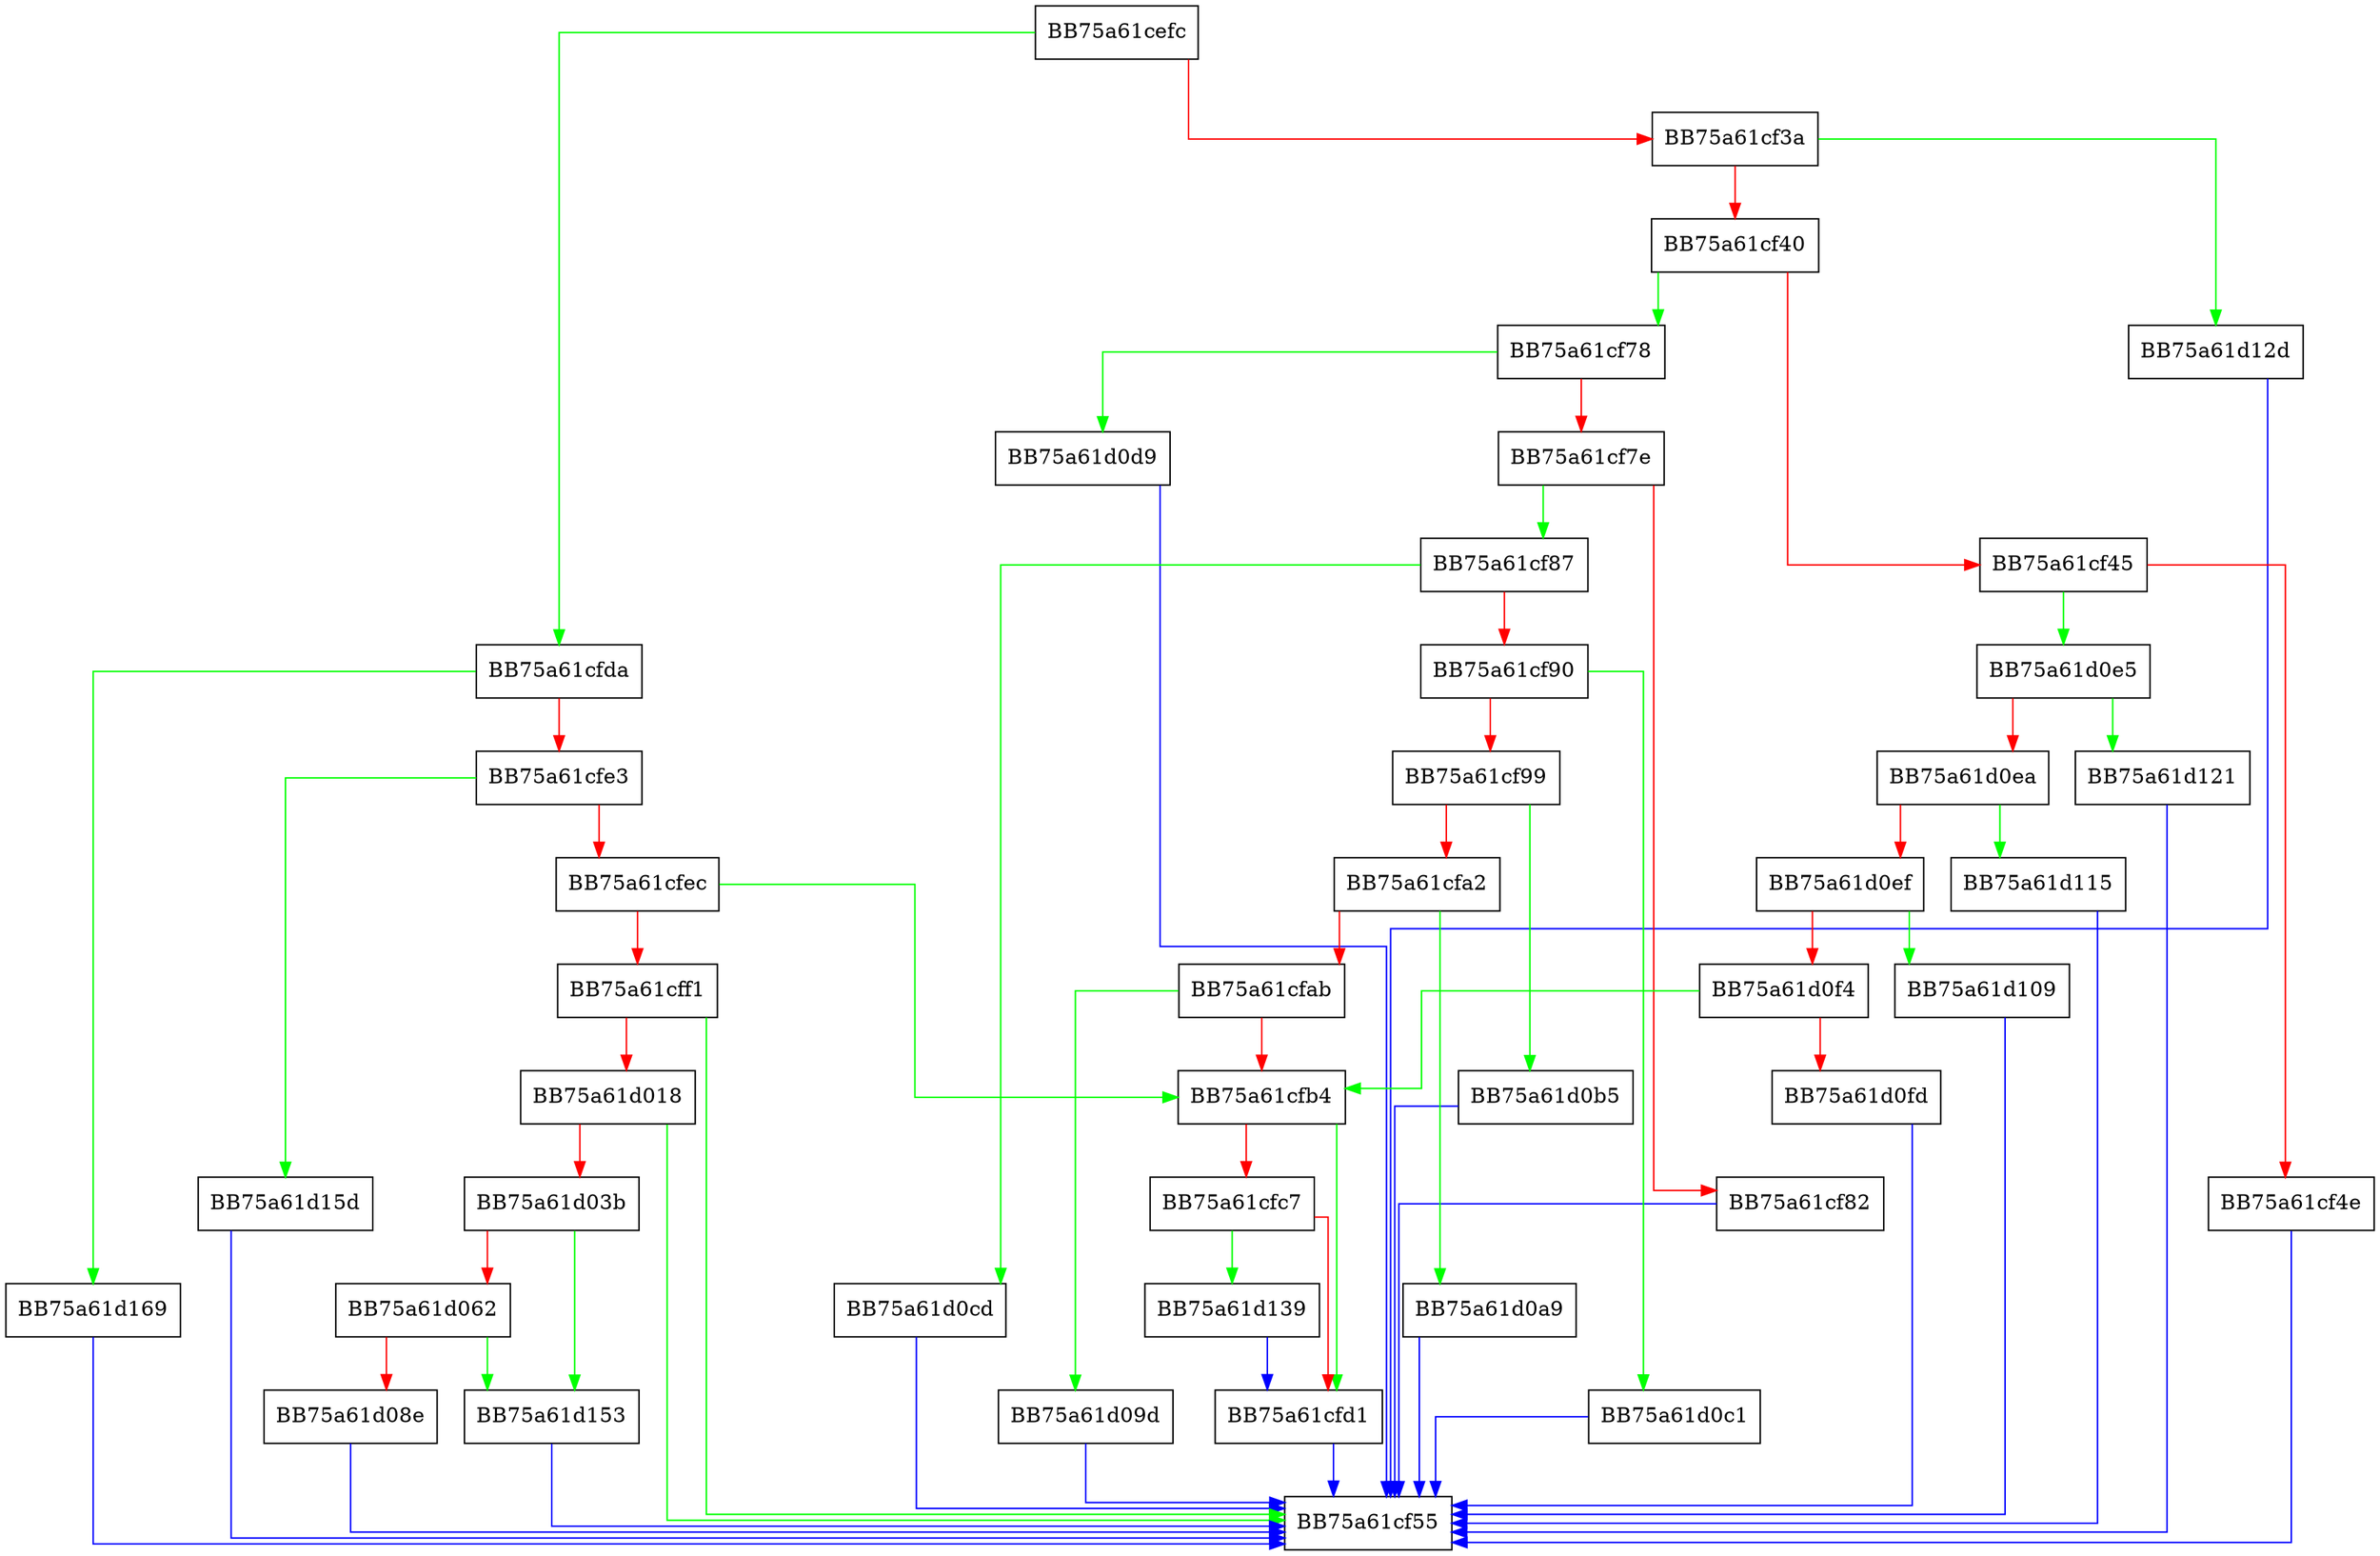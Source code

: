 digraph ResolveCompressionMethod {
  node [shape="box"];
  graph [splines=ortho];
  BB75a61cefc -> BB75a61cfda [color="green"];
  BB75a61cefc -> BB75a61cf3a [color="red"];
  BB75a61cf3a -> BB75a61d12d [color="green"];
  BB75a61cf3a -> BB75a61cf40 [color="red"];
  BB75a61cf40 -> BB75a61cf78 [color="green"];
  BB75a61cf40 -> BB75a61cf45 [color="red"];
  BB75a61cf45 -> BB75a61d0e5 [color="green"];
  BB75a61cf45 -> BB75a61cf4e [color="red"];
  BB75a61cf4e -> BB75a61cf55 [color="blue"];
  BB75a61cf78 -> BB75a61d0d9 [color="green"];
  BB75a61cf78 -> BB75a61cf7e [color="red"];
  BB75a61cf7e -> BB75a61cf87 [color="green"];
  BB75a61cf7e -> BB75a61cf82 [color="red"];
  BB75a61cf82 -> BB75a61cf55 [color="blue"];
  BB75a61cf87 -> BB75a61d0cd [color="green"];
  BB75a61cf87 -> BB75a61cf90 [color="red"];
  BB75a61cf90 -> BB75a61d0c1 [color="green"];
  BB75a61cf90 -> BB75a61cf99 [color="red"];
  BB75a61cf99 -> BB75a61d0b5 [color="green"];
  BB75a61cf99 -> BB75a61cfa2 [color="red"];
  BB75a61cfa2 -> BB75a61d0a9 [color="green"];
  BB75a61cfa2 -> BB75a61cfab [color="red"];
  BB75a61cfab -> BB75a61d09d [color="green"];
  BB75a61cfab -> BB75a61cfb4 [color="red"];
  BB75a61cfb4 -> BB75a61cfd1 [color="green"];
  BB75a61cfb4 -> BB75a61cfc7 [color="red"];
  BB75a61cfc7 -> BB75a61d139 [color="green"];
  BB75a61cfc7 -> BB75a61cfd1 [color="red"];
  BB75a61cfd1 -> BB75a61cf55 [color="blue"];
  BB75a61cfda -> BB75a61d169 [color="green"];
  BB75a61cfda -> BB75a61cfe3 [color="red"];
  BB75a61cfe3 -> BB75a61d15d [color="green"];
  BB75a61cfe3 -> BB75a61cfec [color="red"];
  BB75a61cfec -> BB75a61cfb4 [color="green"];
  BB75a61cfec -> BB75a61cff1 [color="red"];
  BB75a61cff1 -> BB75a61cf55 [color="green"];
  BB75a61cff1 -> BB75a61d018 [color="red"];
  BB75a61d018 -> BB75a61cf55 [color="green"];
  BB75a61d018 -> BB75a61d03b [color="red"];
  BB75a61d03b -> BB75a61d153 [color="green"];
  BB75a61d03b -> BB75a61d062 [color="red"];
  BB75a61d062 -> BB75a61d153 [color="green"];
  BB75a61d062 -> BB75a61d08e [color="red"];
  BB75a61d08e -> BB75a61cf55 [color="blue"];
  BB75a61d09d -> BB75a61cf55 [color="blue"];
  BB75a61d0a9 -> BB75a61cf55 [color="blue"];
  BB75a61d0b5 -> BB75a61cf55 [color="blue"];
  BB75a61d0c1 -> BB75a61cf55 [color="blue"];
  BB75a61d0cd -> BB75a61cf55 [color="blue"];
  BB75a61d0d9 -> BB75a61cf55 [color="blue"];
  BB75a61d0e5 -> BB75a61d121 [color="green"];
  BB75a61d0e5 -> BB75a61d0ea [color="red"];
  BB75a61d0ea -> BB75a61d115 [color="green"];
  BB75a61d0ea -> BB75a61d0ef [color="red"];
  BB75a61d0ef -> BB75a61d109 [color="green"];
  BB75a61d0ef -> BB75a61d0f4 [color="red"];
  BB75a61d0f4 -> BB75a61cfb4 [color="green"];
  BB75a61d0f4 -> BB75a61d0fd [color="red"];
  BB75a61d0fd -> BB75a61cf55 [color="blue"];
  BB75a61d109 -> BB75a61cf55 [color="blue"];
  BB75a61d115 -> BB75a61cf55 [color="blue"];
  BB75a61d121 -> BB75a61cf55 [color="blue"];
  BB75a61d12d -> BB75a61cf55 [color="blue"];
  BB75a61d139 -> BB75a61cfd1 [color="blue"];
  BB75a61d153 -> BB75a61cf55 [color="blue"];
  BB75a61d15d -> BB75a61cf55 [color="blue"];
  BB75a61d169 -> BB75a61cf55 [color="blue"];
}